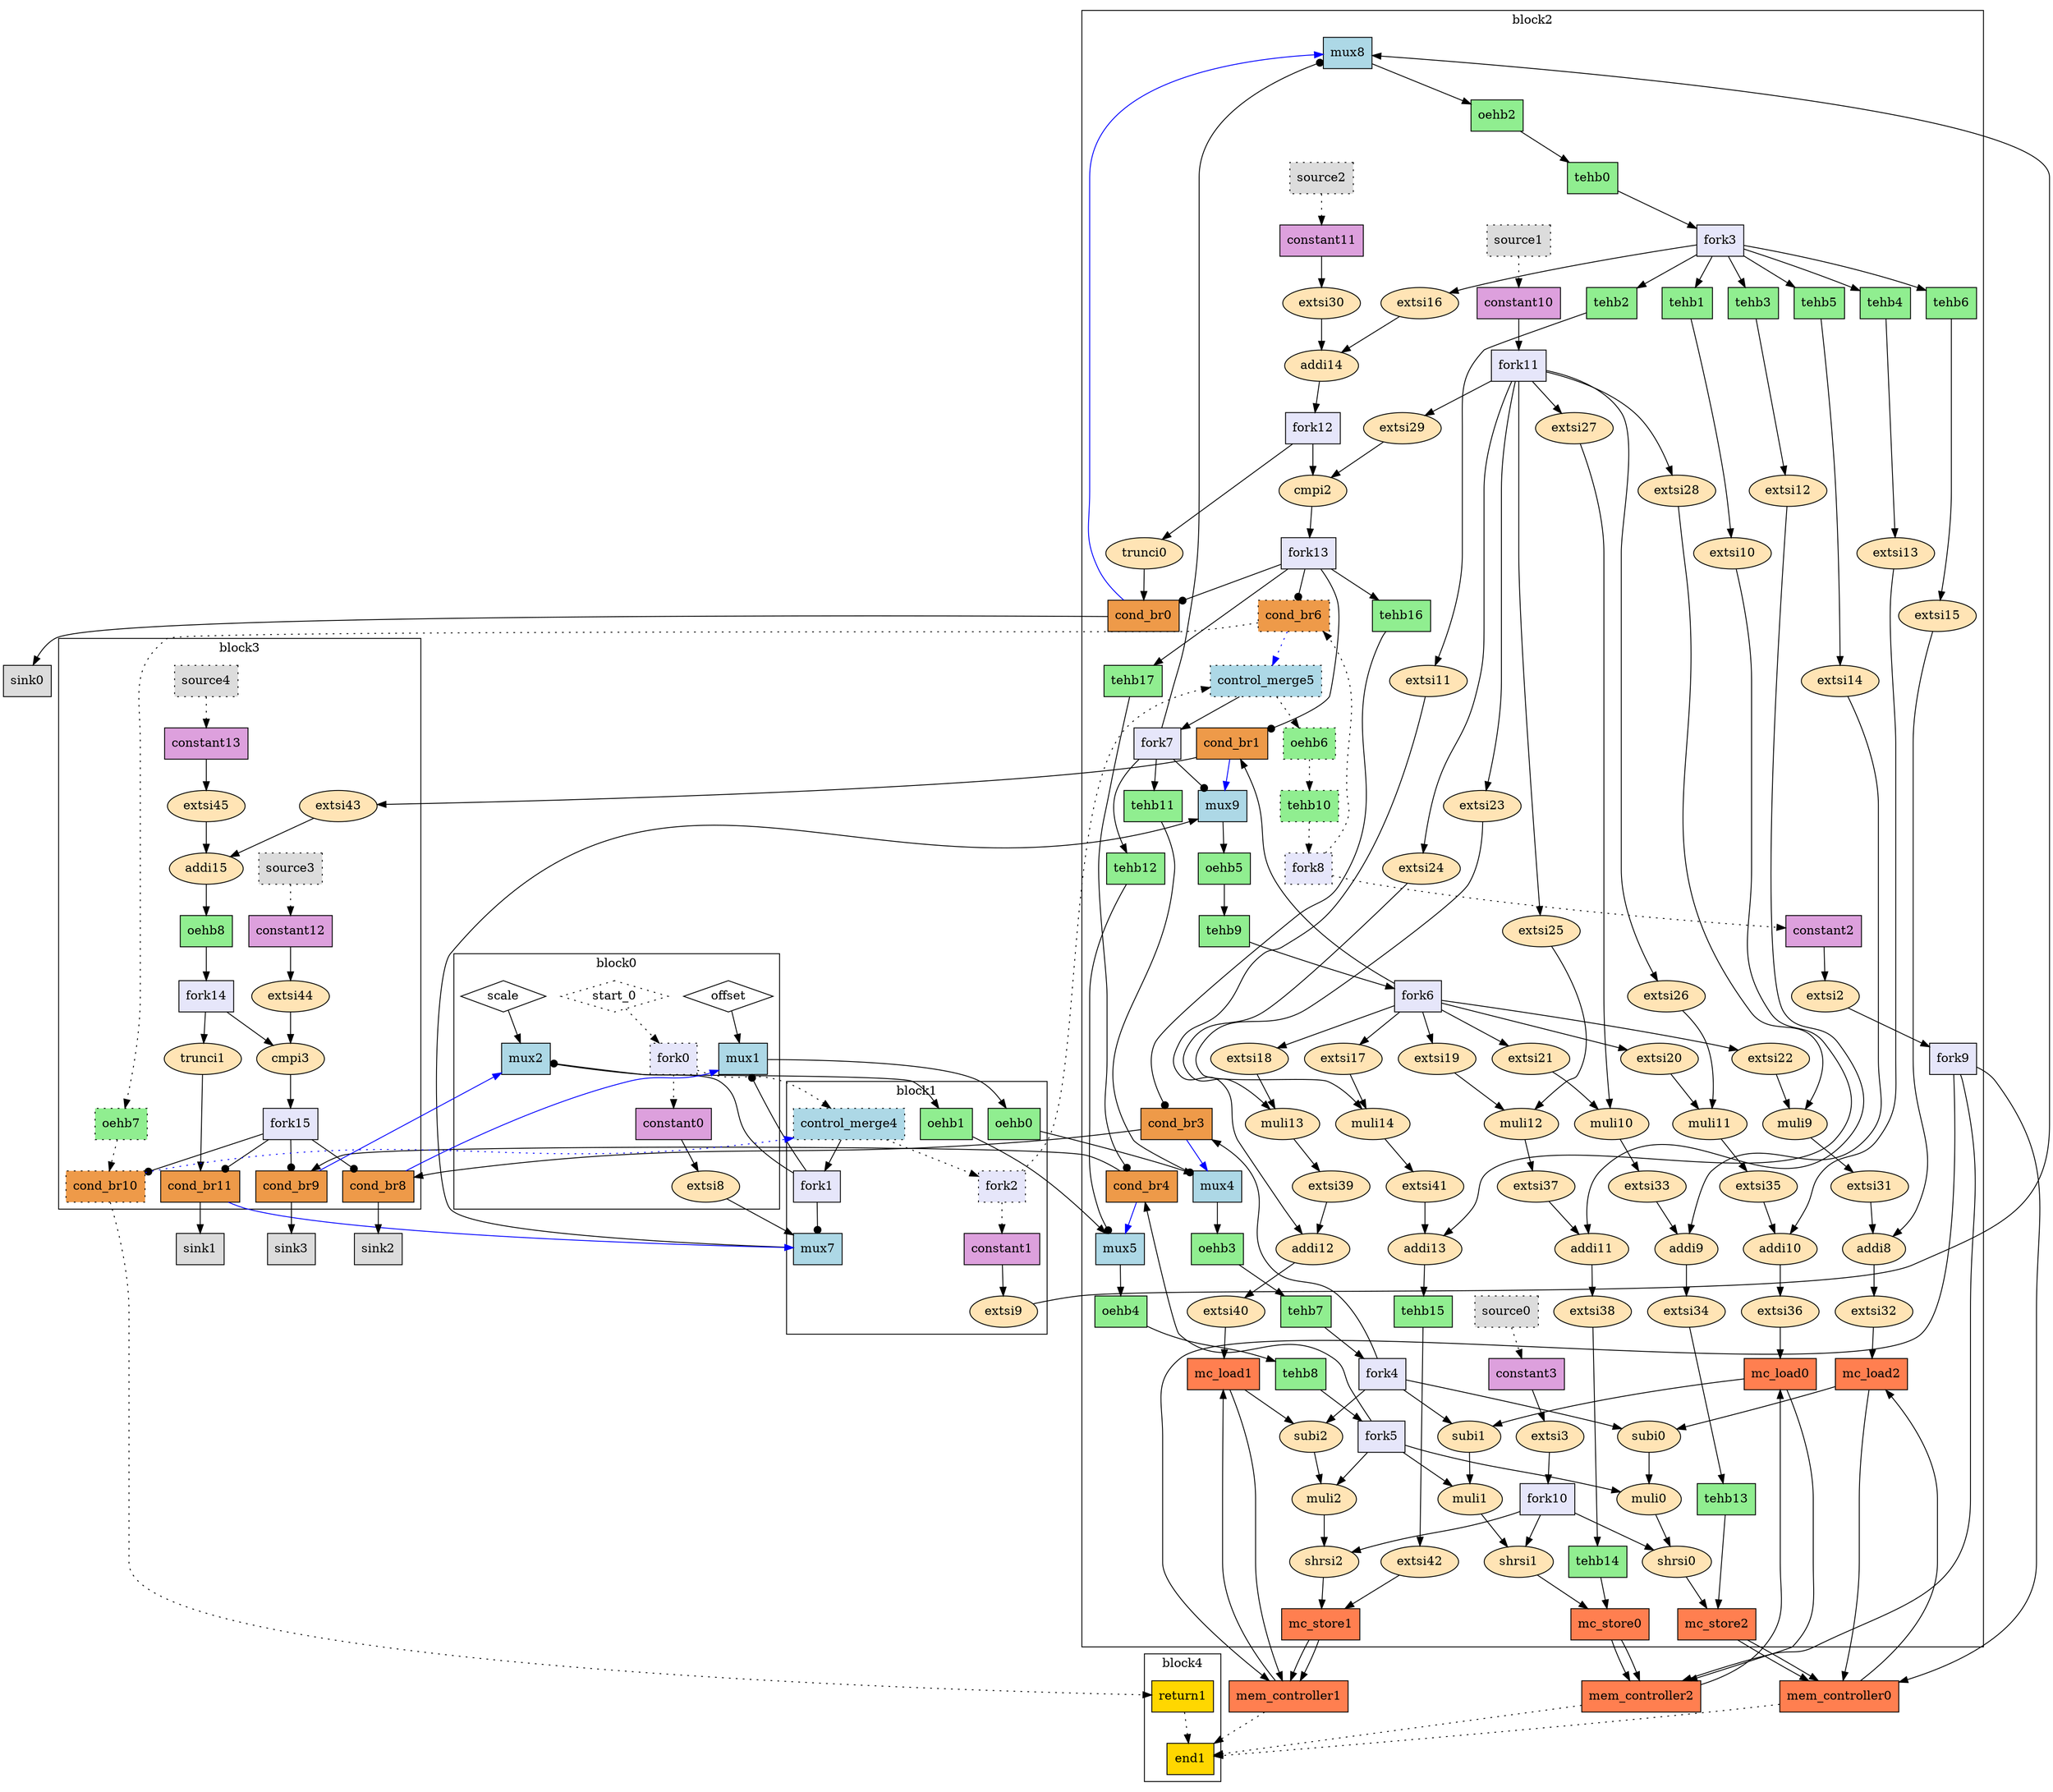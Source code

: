 Digraph G {
  splines=spline;
  compound=true; // Allow edges between clusters
  // Units/Channels in BB 0
  subgraph "cluster0" {
    label="block0"
    // Units from function arguments
    "offset" [mlir_op="handshake.func", shape=diamond, label="offset", style="solid", type="Entry", in="in1:32", out="out1:32", bbID=1]
    "scale" [mlir_op="handshake.func", shape=diamond, label="scale", style="solid", type="Entry", in="in1:32", out="out1:32", bbID=1]
    "start_0" [mlir_op="handshake.func", shape=diamond, label="start_0", style="dotted", type="Entry", control="true", in="in1:0", out="out1:0", bbID=1]
    // Units in BB 0
    "fork0" [mlir_op="handshake.fork", label="fork0", fillcolor=lavender, shape="box", style="filled, dotted", type="Fork", delay="0.000 0.100 0.100 0.000 0.000 0.000 0.000 0.000", in="in1:0", out="out1:0 out2:0", bbID=1]
    "constant0" [mlir_op="handshake.constant", label="constant0", fillcolor=plum, shape="box", style="filled", type="Constant", delay="0.000 0.000 0.000 0.000 0.000 0.000 0.000 0.000", in="in1:1", out="out1:1", value="0x0", bbID=1]
    "extsi8" [mlir_op="arith.extsi", label="extsi8", fillcolor=moccasin, shape="oval", style="filled", type="Operator", delay="0.000 0.000 0.000 0.000 0.000 0.000 0.000 0.000", in="in1:1", latency="0", op="sext_op", out="out1:6", II=1, bbID=1]
    // Channels from function arguments
    "offset" -> "mux1" [style="solid", dir="both", arrowtail="none", arrowhead="normal", from="out1", to="in3"]
    "scale" -> "mux2" [style="solid", dir="both", arrowtail="none", arrowhead="normal", from="out1", to="in3"]
    "start_0" -> "fork0" [style="dotted", dir="both", arrowtail="none", arrowhead="normal", from="out1", to="in1"]
    // Channels in BB 0
    "fork0" -> "constant0" [style="dotted", dir="both", arrowtail="none", arrowhead="normal", from="out2", to="in1"]
    "constant0" -> "extsi8" [style="solid", dir="both", arrowtail="none", arrowhead="normal", from="out1", to="in1"]
  }
  // Units/Channels in BB 1
  subgraph "cluster1" {
    label="block1"
    // Units in BB 1
    "mux7" [mlir_op="handshake.mux", label="mux7", fillcolor=lightblue, shape="box", style="filled", type="Mux", delay="1.412 1.397 0.000 1.412 1.397 1.412 0.000 0.000", in="in1?:1 in2:6 in3:6", out="out1:6", bbID=2]
    "mux1" [mlir_op="handshake.mux", label="mux1", fillcolor=lightblue, shape="box", style="filled", type="Mux", delay="1.412 1.397 0.000 1.412 1.397 1.412 0.000 0.000", in="in1?:1 in2:32 in3:32", out="out1:32", bbID=2]
    "mux2" [mlir_op="handshake.mux", label="mux2", fillcolor=lightblue, shape="box", style="filled", type="Mux", delay="1.412 1.397 0.000 1.412 1.397 1.412 0.000 0.000", in="in1?:1 in2:32 in3:32", out="out1:32", bbID=2]
    "control_merge4" [mlir_op="handshake.control_merge", label="control_merge4", fillcolor=lightblue, shape="box", style="filled, dotted", type="CntrlMerge", delay="0.000 1.397 0.000 0.000 0.000 0.000 0.000 0.000", in="in1:0 in2:0", out="out1:0 out2?:1", bbID=2]
    "fork1" [mlir_op="handshake.fork", label="fork1", fillcolor=lavender, shape="box", style="filled", type="Fork", delay="0.000 0.100 0.100 0.000 0.000 0.000 0.000 0.000", in="in1:1", out="out1:1 out2:1 out3:1", bbID=2]
    "fork2" [mlir_op="handshake.fork", label="fork2", fillcolor=lavender, shape="box", style="filled, dotted", type="Fork", delay="0.000 0.100 0.100 0.000 0.000 0.000 0.000 0.000", in="in1:0", out="out1:0 out2:0", bbID=2]
    "constant1" [mlir_op="handshake.constant", label="constant1", fillcolor=plum, shape="box", style="filled", type="Constant", delay="0.000 0.000 0.000 0.000 0.000 0.000 0.000 0.000", in="in1:1", out="out1:1", value="0x0", bbID=2]
    "extsi9" [mlir_op="arith.extsi", label="extsi9", fillcolor=moccasin, shape="oval", style="filled", type="Operator", delay="0.000 0.000 0.000 0.000 0.000 0.000 0.000 0.000", in="in1:1", latency="0", op="sext_op", out="out1:6", II=1, bbID=2]
    "oehb0" [mlir_op="handshake.oehb", label="oehb0", fillcolor=lightgreen, shape="box", style="filled", type="OEHB", delay="0.000 0.000 0.000 0.000 0.000 0.000 0.000 0.000", in="in1:32", out="out1:32", bbID=2, slots=1]
    "oehb1" [mlir_op="handshake.oehb", label="oehb1", fillcolor=lightgreen, shape="box", style="filled", type="OEHB", delay="0.000 0.000 0.000 0.000 0.000 0.000 0.000 0.000", in="in1:32", out="out1:32", bbID=2, slots=1]
    // Channels in BB 1
    "mux1" -> "oehb0" [style="solid", dir="both", arrowtail="none", arrowhead="normal", from="out1", to="in1"]
    "mux2" -> "oehb1" [style="solid", dir="both", arrowtail="none", arrowhead="normal", from="out1", to="in1"]
    "control_merge4" -> "fork2" [style="dotted", dir="both", arrowtail="none", arrowhead="normal", from="out1", to="in1"]
    "control_merge4" -> "fork1" [style="solid", dir="both", arrowtail="none", arrowhead="normal", from="out2", to="in1"]
    "fork1" -> "mux7" [style="solid", dir="both", arrowtail="none", arrowhead="dot", from="out1", to="in1"]
    "fork1" -> "mux2" [style="solid", dir="both", arrowtail="none", arrowhead="dot", from="out2", to="in1"]
    "fork1" -> "mux1" [style="solid", dir="both", arrowtail="none", arrowhead="dot", from="out3", to="in1"]
    "fork2" -> "constant1" [style="dotted", dir="both", arrowtail="none", arrowhead="normal", from="out1", to="in1"]
    "constant1" -> "extsi9" [style="solid", dir="both", arrowtail="none", arrowhead="normal", from="out1", to="in1"]
  }
  // Units/Channels in BB 2
  subgraph "cluster2" {
    label="block2"
    // Units in BB 2
    "mux8" [mlir_op="handshake.mux", label="mux8", fillcolor=lightblue, shape="box", style="filled", type="Mux", delay="1.412 1.397 0.000 1.412 1.397 1.412 0.000 0.000", in="in1?:1 in2:6 in3:6", out="out1:6", bbID=3]
    "oehb2" [mlir_op="handshake.oehb", label="oehb2", fillcolor=lightgreen, shape="box", style="filled", type="OEHB", delay="0.000 0.000 0.000 0.000 0.000 0.000 0.000 0.000", in="in1:6", out="out1:6", bbID=3, slots=1]
    "tehb0" [mlir_op="handshake.tehb", label="tehb0", fillcolor=lightgreen, shape="box", style="filled", type="TEHB", delay="0.000 0.000 0.000 0.000 0.000 0.000 0.000 0.000", in="in1:6", out="out1:6", bbID=3, slots=1]
    "fork3" [mlir_op="handshake.fork", label="fork3", fillcolor=lavender, shape="box", style="filled", type="Fork", delay="0.000 0.100 0.100 0.000 0.000 0.000 0.000 0.000", in="in1:6", out="out1:6 out2:6 out3:6 out4:6 out5:6 out6:6 out7:6", bbID=3]
    "tehb1" [mlir_op="handshake.tehb", label="tehb1", fillcolor=lightgreen, shape="box", style="filled", type="Buffer", delay="0.000 0.000 0.000 0.000 0.000 0.000 0.000 0.000", in="in1:6", out="out1:6", transparent="true", bbID=3, slots=2004]
    "extsi10" [mlir_op="arith.extsi", label="extsi10", fillcolor=moccasin, shape="oval", style="filled", type="Operator", delay="0.000 0.000 0.000 0.000 0.000 0.000 0.000 0.000", in="in1:6", latency="0", op="sext_op", out="out1:13", II=1, bbID=3]
    "tehb2" [mlir_op="handshake.tehb", label="tehb2", fillcolor=lightgreen, shape="box", style="filled", type="Buffer", delay="0.000 0.000 0.000 0.000 0.000 0.000 0.000 0.000", in="in1:6", out="out1:6", transparent="true", bbID=3, slots=2004]
    "extsi11" [mlir_op="arith.extsi", label="extsi11", fillcolor=moccasin, shape="oval", style="filled", type="Operator", delay="0.000 0.000 0.000 0.000 0.000 0.000 0.000 0.000", in="in1:6", latency="0", op="sext_op", out="out1:13", II=1, bbID=3]
    "tehb3" [mlir_op="handshake.tehb", label="tehb3", fillcolor=lightgreen, shape="box", style="filled", type="Buffer", delay="0.000 0.000 0.000 0.000 0.000 0.000 0.000 0.000", in="in1:6", out="out1:6", transparent="true", bbID=3, slots=2004]
    "extsi12" [mlir_op="arith.extsi", label="extsi12", fillcolor=moccasin, shape="oval", style="filled", type="Operator", delay="0.000 0.000 0.000 0.000 0.000 0.000 0.000 0.000", in="in1:6", latency="0", op="sext_op", out="out1:13", II=1, bbID=3]
    "tehb4" [mlir_op="handshake.tehb", label="tehb4", fillcolor=lightgreen, shape="box", style="filled", type="Buffer", delay="0.000 0.000 0.000 0.000 0.000 0.000 0.000 0.000", in="in1:6", out="out1:6", transparent="true", bbID=3, slots=2004]
    "extsi13" [mlir_op="arith.extsi", label="extsi13", fillcolor=moccasin, shape="oval", style="filled", type="Operator", delay="0.000 0.000 0.000 0.000 0.000 0.000 0.000 0.000", in="in1:6", latency="0", op="sext_op", out="out1:13", II=1, bbID=3]
    "tehb5" [mlir_op="handshake.tehb", label="tehb5", fillcolor=lightgreen, shape="box", style="filled", type="Buffer", delay="0.000 0.000 0.000 0.000 0.000 0.000 0.000 0.000", in="in1:6", out="out1:6", transparent="true", bbID=3, slots=2004]
    "extsi14" [mlir_op="arith.extsi", label="extsi14", fillcolor=moccasin, shape="oval", style="filled", type="Operator", delay="0.000 0.000 0.000 0.000 0.000 0.000 0.000 0.000", in="in1:6", latency="0", op="sext_op", out="out1:13", II=1, bbID=3]
    "tehb6" [mlir_op="handshake.tehb", label="tehb6", fillcolor=lightgreen, shape="box", style="filled", type="Buffer", delay="0.000 0.000 0.000 0.000 0.000 0.000 0.000 0.000", in="in1:6", out="out1:6", transparent="true", bbID=3, slots=2004]
    "extsi15" [mlir_op="arith.extsi", label="extsi15", fillcolor=moccasin, shape="oval", style="filled", type="Operator", delay="0.000 0.000 0.000 0.000 0.000 0.000 0.000 0.000", in="in1:6", latency="0", op="sext_op", out="out1:13", II=1, bbID=3]
    "extsi16" [mlir_op="arith.extsi", label="extsi16", fillcolor=moccasin, shape="oval", style="filled", type="Operator", delay="0.000 0.000 0.000 0.000 0.000 0.000 0.000 0.000", in="in1:6", latency="0", op="sext_op", out="out1:7", II=1, bbID=3]
    "tehb11" [mlir_op="handshake.tehb", label="tehb11", fillcolor=lightgreen, shape="box", style="filled", type="Buffer", delay="0.000 0.000 0.000 0.000 0.000 0.000 0.000 0.000", in="in1:1", out="out1:1", transparent="true", bbID=3, slots=2005]
    "mux4" [mlir_op="handshake.mux", label="mux4", fillcolor=lightblue, shape="box", style="filled", type="Mux", delay="1.412 1.397 0.000 1.412 1.397 1.412 0.000 0.000", in="in1?:1 in2:32 in3:32", out="out1:32", bbID=3]
    "oehb3" [mlir_op="handshake.oehb", label="oehb3", fillcolor=lightgreen, shape="box", style="filled", type="OEHB", delay="0.000 0.000 0.000 0.000 0.000 0.000 0.000 0.000", in="in1:32", out="out1:32", bbID=3, slots=1]
    "tehb7" [mlir_op="handshake.tehb", label="tehb7", fillcolor=lightgreen, shape="box", style="filled", type="TEHB", delay="0.000 0.000 0.000 0.000 0.000 0.000 0.000 0.000", in="in1:32", out="out1:32", bbID=3, slots=1]
    "fork4" [mlir_op="handshake.fork", label="fork4", fillcolor=lavender, shape="box", style="filled", type="Fork", delay="0.000 0.100 0.100 0.000 0.000 0.000 0.000 0.000", in="in1:32", out="out1:32 out2:32 out3:32 out4:32", bbID=3]
    "tehb12" [mlir_op="handshake.tehb", label="tehb12", fillcolor=lightgreen, shape="box", style="filled", type="Buffer", delay="0.000 0.000 0.000 0.000 0.000 0.000 0.000 0.000", in="in1:1", out="out1:1", transparent="true", bbID=3, slots=2005]
    "mux5" [mlir_op="handshake.mux", label="mux5", fillcolor=lightblue, shape="box", style="filled", type="Mux", delay="1.412 1.397 0.000 1.412 1.397 1.412 0.000 0.000", in="in1?:1 in2:32 in3:32", out="out1:32", bbID=3]
    "oehb4" [mlir_op="handshake.oehb", label="oehb4", fillcolor=lightgreen, shape="box", style="filled", type="OEHB", delay="0.000 0.000 0.000 0.000 0.000 0.000 0.000 0.000", in="in1:32", out="out1:32", bbID=3, slots=1]
    "tehb8" [mlir_op="handshake.tehb", label="tehb8", fillcolor=lightgreen, shape="box", style="filled", type="TEHB", delay="0.000 0.000 0.000 0.000 0.000 0.000 0.000 0.000", in="in1:32", out="out1:32", bbID=3, slots=1]
    "fork5" [mlir_op="handshake.fork", label="fork5", fillcolor=lavender, shape="box", style="filled", type="Fork", delay="0.000 0.100 0.100 0.000 0.000 0.000 0.000 0.000", in="in1:32", out="out1:32 out2:32 out3:32 out4:32", bbID=3]
    "mux9" [mlir_op="handshake.mux", label="mux9", fillcolor=lightblue, shape="box", style="filled", type="Mux", delay="1.412 1.397 0.000 1.412 1.397 1.412 0.000 0.000", in="in1?:1 in2:6 in3:6", out="out1:6", bbID=3]
    "oehb5" [mlir_op="handshake.oehb", label="oehb5", fillcolor=lightgreen, shape="box", style="filled", type="OEHB", delay="0.000 0.000 0.000 0.000 0.000 0.000 0.000 0.000", in="in1:6", out="out1:6", bbID=3, slots=1]
    "tehb9" [mlir_op="handshake.tehb", label="tehb9", fillcolor=lightgreen, shape="box", style="filled", type="TEHB", delay="0.000 0.000 0.000 0.000 0.000 0.000 0.000 0.000", in="in1:6", out="out1:6", bbID=3, slots=1]
    "fork6" [mlir_op="handshake.fork", label="fork6", fillcolor=lavender, shape="box", style="filled", type="Fork", delay="0.000 0.100 0.100 0.000 0.000 0.000 0.000 0.000", in="in1:6", out="out1:6 out2:6 out3:6 out4:6 out5:6 out6:6 out7:6", bbID=3]
    "extsi17" [mlir_op="arith.extsi", label="extsi17", fillcolor=moccasin, shape="oval", style="filled", type="Operator", delay="0.000 0.000 0.000 0.000 0.000 0.000 0.000 0.000", in="in1:6", latency="0", op="sext_op", out="out1:12", II=1, bbID=3]
    "extsi18" [mlir_op="arith.extsi", label="extsi18", fillcolor=moccasin, shape="oval", style="filled", type="Operator", delay="0.000 0.000 0.000 0.000 0.000 0.000 0.000 0.000", in="in1:6", latency="0", op="sext_op", out="out1:12", II=1, bbID=3]
    "extsi19" [mlir_op="arith.extsi", label="extsi19", fillcolor=moccasin, shape="oval", style="filled", type="Operator", delay="0.000 0.000 0.000 0.000 0.000 0.000 0.000 0.000", in="in1:6", latency="0", op="sext_op", out="out1:12", II=1, bbID=3]
    "extsi20" [mlir_op="arith.extsi", label="extsi20", fillcolor=moccasin, shape="oval", style="filled", type="Operator", delay="0.000 0.000 0.000 0.000 0.000 0.000 0.000 0.000", in="in1:6", latency="0", op="sext_op", out="out1:12", II=1, bbID=3]
    "extsi21" [mlir_op="arith.extsi", label="extsi21", fillcolor=moccasin, shape="oval", style="filled", type="Operator", delay="0.000 0.000 0.000 0.000 0.000 0.000 0.000 0.000", in="in1:6", latency="0", op="sext_op", out="out1:12", II=1, bbID=3]
    "extsi22" [mlir_op="arith.extsi", label="extsi22", fillcolor=moccasin, shape="oval", style="filled", type="Operator", delay="0.000 0.000 0.000 0.000 0.000 0.000 0.000 0.000", in="in1:6", latency="0", op="sext_op", out="out1:12", II=1, bbID=3]
    "control_merge5" [mlir_op="handshake.control_merge", label="control_merge5", fillcolor=lightblue, shape="box", style="filled, dotted", type="CntrlMerge", delay="0.000 1.397 0.000 0.000 0.000 0.000 0.000 0.000", in="in1:0 in2:0", out="out1:0 out2?:1", bbID=3]
    "fork7" [mlir_op="handshake.fork", label="fork7", fillcolor=lavender, shape="box", style="filled", type="Fork", delay="0.000 0.100 0.100 0.000 0.000 0.000 0.000 0.000", in="in1:1", out="out1:1 out2:1 out3:1 out4:1", bbID=3]
    "oehb6" [mlir_op="handshake.oehb", label="oehb6", fillcolor=lightgreen, shape="box", style="filled, dotted", type="OEHB", delay="0.000 0.000 0.000 0.000 0.000 0.000 0.000 0.000", in="in1:0", out="out1:0", bbID=3, slots=1]
    "tehb10" [mlir_op="handshake.tehb", label="tehb10", fillcolor=lightgreen, shape="box", style="filled, dotted", type="TEHB", delay="0.000 0.000 0.000 0.000 0.000 0.000 0.000 0.000", in="in1:0", out="out1:0", bbID=3, slots=1]
    "fork8" [mlir_op="handshake.fork", label="fork8", fillcolor=lavender, shape="box", style="filled, dotted", type="Fork", delay="0.000 0.100 0.100 0.000 0.000 0.000 0.000 0.000", in="in1:0", out="out1:0 out2:0", bbID=3]
    "constant2" [mlir_op="handshake.constant", label="constant2", fillcolor=plum, shape="box", style="filled", type="Constant", delay="0.000 0.000 0.000 0.000 0.000 0.000 0.000 0.000", in="in1:2", out="out1:2", value="0x1", bbID=3]
    "extsi2" [mlir_op="arith.extsi", label="extsi2", fillcolor=moccasin, shape="oval", style="filled", type="Operator", delay="0.000 0.000 0.000 0.000 0.000 0.000 0.000 0.000", in="in1:2", latency="0", op="sext_op", out="out1:32", II=1, bbID=3]
    "fork9" [mlir_op="handshake.fork", label="fork9", fillcolor=lavender, shape="box", style="filled", type="Fork", delay="0.000 0.100 0.100 0.000 0.000 0.000 0.000 0.000", in="in1:32", out="out1:32 out2:32 out3:32", bbID=3]
    "source0" [mlir_op="handshake.source", label="source0", fillcolor=gainsboro, shape="box", style="filled, dotted", type="Source", delay="0.000 0.000 0.000 0.000 0.000 0.000 0.000 0.000", out="out1:0", bbID=3]
    "constant3" [mlir_op="handshake.constant", label="constant3", fillcolor=plum, shape="box", style="filled", type="Constant", delay="0.000 0.000 0.000 0.000 0.000 0.000 0.000 0.000", in="in1:4", out="out1:4", value="0x4", bbID=3]
    "extsi3" [mlir_op="arith.extsi", label="extsi3", fillcolor=moccasin, shape="oval", style="filled", type="Operator", delay="0.000 0.000 0.000 0.000 0.000 0.000 0.000 0.000", in="in1:4", latency="0", op="sext_op", out="out1:32", II=1, bbID=3]
    "fork10" [mlir_op="handshake.fork", label="fork10", fillcolor=lavender, shape="box", style="filled", type="Fork", delay="0.000 0.100 0.100 0.000 0.000 0.000 0.000 0.000", in="in1:32", out="out1:32 out2:32 out3:32", bbID=3]
    "source1" [mlir_op="handshake.source", label="source1", fillcolor=gainsboro, shape="box", style="filled, dotted", type="Source", delay="0.000 0.000 0.000 0.000 0.000 0.000 0.000 0.000", out="out1:0", bbID=3]
    "constant10" [mlir_op="handshake.constant", label="constant10", fillcolor=plum, shape="box", style="filled", type="Constant", delay="0.000 0.000 0.000 0.000 0.000 0.000 0.000 0.000", in="in1:6", out="out1:6", value="0x1e", bbID=3]
    "fork11" [mlir_op="handshake.fork", label="fork11", fillcolor=lavender, shape="box", style="filled", type="Fork", delay="0.000 0.100 0.100 0.000 0.000 0.000 0.000 0.000", in="in1:6", out="out1:6 out2:6 out3:6 out4:6 out5:6 out6:6 out7:6", bbID=3]
    "extsi23" [mlir_op="arith.extsi", label="extsi23", fillcolor=moccasin, shape="oval", style="filled", type="Operator", delay="0.000 0.000 0.000 0.000 0.000 0.000 0.000 0.000", in="in1:6", latency="0", op="sext_op", out="out1:12", II=1, bbID=3]
    "extsi24" [mlir_op="arith.extsi", label="extsi24", fillcolor=moccasin, shape="oval", style="filled", type="Operator", delay="0.000 0.000 0.000 0.000 0.000 0.000 0.000 0.000", in="in1:6", latency="0", op="sext_op", out="out1:12", II=1, bbID=3]
    "extsi25" [mlir_op="arith.extsi", label="extsi25", fillcolor=moccasin, shape="oval", style="filled", type="Operator", delay="0.000 0.000 0.000 0.000 0.000 0.000 0.000 0.000", in="in1:6", latency="0", op="sext_op", out="out1:12", II=1, bbID=3]
    "extsi26" [mlir_op="arith.extsi", label="extsi26", fillcolor=moccasin, shape="oval", style="filled", type="Operator", delay="0.000 0.000 0.000 0.000 0.000 0.000 0.000 0.000", in="in1:6", latency="0", op="sext_op", out="out1:12", II=1, bbID=3]
    "extsi27" [mlir_op="arith.extsi", label="extsi27", fillcolor=moccasin, shape="oval", style="filled", type="Operator", delay="0.000 0.000 0.000 0.000 0.000 0.000 0.000 0.000", in="in1:6", latency="0", op="sext_op", out="out1:12", II=1, bbID=3]
    "extsi28" [mlir_op="arith.extsi", label="extsi28", fillcolor=moccasin, shape="oval", style="filled", type="Operator", delay="0.000 0.000 0.000 0.000 0.000 0.000 0.000 0.000", in="in1:6", latency="0", op="sext_op", out="out1:12", II=1, bbID=3]
    "extsi29" [mlir_op="arith.extsi", label="extsi29", fillcolor=moccasin, shape="oval", style="filled", type="Operator", delay="0.000 0.000 0.000 0.000 0.000 0.000 0.000 0.000", in="in1:6", latency="0", op="sext_op", out="out1:7", II=1, bbID=3]
    "source2" [mlir_op="handshake.source", label="source2", fillcolor=gainsboro, shape="box", style="filled, dotted", type="Source", delay="0.000 0.000 0.000 0.000 0.000 0.000 0.000 0.000", out="out1:0", bbID=3]
    "constant11" [mlir_op="handshake.constant", label="constant11", fillcolor=plum, shape="box", style="filled", type="Constant", delay="0.000 0.000 0.000 0.000 0.000 0.000 0.000 0.000", in="in1:2", out="out1:2", value="0x1", bbID=3]
    "extsi30" [mlir_op="arith.extsi", label="extsi30", fillcolor=moccasin, shape="oval", style="filled", type="Operator", delay="0.000 0.000 0.000 0.000 0.000 0.000 0.000 0.000", in="in1:2", latency="0", op="sext_op", out="out1:7", II=1, bbID=3]
    "muli9" [mlir_op="arith.muli", label="muli9", fillcolor=moccasin, shape="oval", style="filled", type="Operator", delay="0.000 0.000 0.000 1.409 0.000 0.000 0.000 0.000", in="in1:12 in2:12", latency="4", op="mul_op", out="out1:12", II=1, bbID=3]
    "extsi31" [mlir_op="arith.extsi", label="extsi31", fillcolor=moccasin, shape="oval", style="filled", type="Operator", delay="0.000 0.000 0.000 0.000 0.000 0.000 0.000 0.000", in="in1:12", latency="0", op="sext_op", out="out1:13", II=1, bbID=3]
    "addi8" [mlir_op="arith.addi", label="addi8", fillcolor=moccasin, shape="oval", style="filled", type="Operator", delay="2.047 1.397 1.400 1.409 0.000 0.000 0.000 0.000", in="in1:13 in2:13", latency="0", op="add_op", out="out1:13", II=1, bbID=3]
    "extsi32" [mlir_op="arith.extsi", label="extsi32", fillcolor=moccasin, shape="oval", style="filled", type="Operator", delay="0.000 0.000 0.000 0.000 0.000 0.000 0.000 0.000", in="in1:13", latency="0", op="sext_op", out="out1:32", II=1, bbID=3]
    "mc_load2" [mlir_op="handshake.mc_load", label="mc_load2", fillcolor=coral, shape="box", style="filled", type="Operator", delay="1.412 1.409 0.000 0.000 0.000 0.000 0.000 0.000", in="in1:32 in2:32", latency="1", op="mc_load_op", out="out1:32 out2:32", II=1, bbID=3, portId=0]
    "subi0" [mlir_op="arith.subi", label="subi0", fillcolor=moccasin, shape="oval", style="filled", type="Operator", delay="2.287 1.397 1.400 1.409 0.000 0.000 0.000 0.000", in="in1:32 in2:32", latency="0", op="sub_op", out="out1:32", II=1, bbID=3]
    "muli0" [mlir_op="arith.muli", label="muli0", fillcolor=moccasin, shape="oval", style="filled", type="Operator", delay="0.000 0.000 0.000 1.409 0.000 0.000 0.000 0.000", in="in1:32 in2:32", latency="4", op="mul_op", out="out1:32", II=1, bbID=3]
    "shrsi0" [mlir_op="arith.shrsi", label="shrsi0", fillcolor=moccasin, shape="oval", style="filled", type="Operator", delay="3.312 1.397 1.400 1.409 0.000 0.000 0.000 0.000", in="in1:32 in2:32", latency="0", op="ashr_op", out="out1:32", II=1, bbID=3]
    "muli10" [mlir_op="arith.muli", label="muli10", fillcolor=moccasin, shape="oval", style="filled", type="Operator", delay="0.000 0.000 0.000 1.409 0.000 0.000 0.000 0.000", in="in1:12 in2:12", latency="4", op="mul_op", out="out1:12", II=1, bbID=3]
    "extsi33" [mlir_op="arith.extsi", label="extsi33", fillcolor=moccasin, shape="oval", style="filled", type="Operator", delay="0.000 0.000 0.000 0.000 0.000 0.000 0.000 0.000", in="in1:12", latency="0", op="sext_op", out="out1:13", II=1, bbID=3]
    "addi9" [mlir_op="arith.addi", label="addi9", fillcolor=moccasin, shape="oval", style="filled", type="Operator", delay="2.047 1.397 1.400 1.409 0.000 0.000 0.000 0.000", in="in1:13 in2:13", latency="0", op="add_op", out="out1:13", II=1, bbID=3]
    "extsi34" [mlir_op="arith.extsi", label="extsi34", fillcolor=moccasin, shape="oval", style="filled", type="Operator", delay="0.000 0.000 0.000 0.000 0.000 0.000 0.000 0.000", in="in1:13", latency="0", op="sext_op", out="out1:32", II=1, bbID=3]
    "tehb13" [mlir_op="handshake.tehb", label="tehb13", fillcolor=lightgreen, shape="box", style="filled", type="Buffer", delay="0.000 0.000 0.000 0.000 0.000 0.000 0.000 0.000", in="in1:32", out="out1:32", transparent="true", bbID=3, slots=2005]
    "mc_store2" [mlir_op="handshake.mc_store", label="mc_store2", fillcolor=coral, shape="box", style="filled", type="Operator", delay="0.672 1.397 1.400 1.409 0.000 0.000 0.000 0.000", in="in1:32 in2:32", latency="0", op="mc_store_op", out="out1:32 out2:32", II=1, bbID=3, portId=1]
    "muli11" [mlir_op="arith.muli", label="muli11", fillcolor=moccasin, shape="oval", style="filled", type="Operator", delay="0.000 0.000 0.000 1.409 0.000 0.000 0.000 0.000", in="in1:12 in2:12", latency="4", op="mul_op", out="out1:12", II=1, bbID=3]
    "extsi35" [mlir_op="arith.extsi", label="extsi35", fillcolor=moccasin, shape="oval", style="filled", type="Operator", delay="0.000 0.000 0.000 0.000 0.000 0.000 0.000 0.000", in="in1:12", latency="0", op="sext_op", out="out1:13", II=1, bbID=3]
    "addi10" [mlir_op="arith.addi", label="addi10", fillcolor=moccasin, shape="oval", style="filled", type="Operator", delay="2.047 1.397 1.400 1.409 0.000 0.000 0.000 0.000", in="in1:13 in2:13", latency="0", op="add_op", out="out1:13", II=1, bbID=3]
    "extsi36" [mlir_op="arith.extsi", label="extsi36", fillcolor=moccasin, shape="oval", style="filled", type="Operator", delay="0.000 0.000 0.000 0.000 0.000 0.000 0.000 0.000", in="in1:13", latency="0", op="sext_op", out="out1:32", II=1, bbID=3]
    "mc_load0" [mlir_op="handshake.mc_load", label="mc_load0", fillcolor=coral, shape="box", style="filled", type="Operator", delay="1.412 1.409 0.000 0.000 0.000 0.000 0.000 0.000", in="in1:32 in2:32", latency="1", op="mc_load_op", out="out1:32 out2:32", II=1, bbID=3, portId=0]
    "subi1" [mlir_op="arith.subi", label="subi1", fillcolor=moccasin, shape="oval", style="filled", type="Operator", delay="2.287 1.397 1.400 1.409 0.000 0.000 0.000 0.000", in="in1:32 in2:32", latency="0", op="sub_op", out="out1:32", II=1, bbID=3]
    "muli1" [mlir_op="arith.muli", label="muli1", fillcolor=moccasin, shape="oval", style="filled", type="Operator", delay="0.000 0.000 0.000 1.409 0.000 0.000 0.000 0.000", in="in1:32 in2:32", latency="4", op="mul_op", out="out1:32", II=1, bbID=3]
    "shrsi1" [mlir_op="arith.shrsi", label="shrsi1", fillcolor=moccasin, shape="oval", style="filled", type="Operator", delay="3.312 1.397 1.400 1.409 0.000 0.000 0.000 0.000", in="in1:32 in2:32", latency="0", op="ashr_op", out="out1:32", II=1, bbID=3]
    "muli12" [mlir_op="arith.muli", label="muli12", fillcolor=moccasin, shape="oval", style="filled", type="Operator", delay="0.000 0.000 0.000 1.409 0.000 0.000 0.000 0.000", in="in1:12 in2:12", latency="4", op="mul_op", out="out1:12", II=1, bbID=3]
    "extsi37" [mlir_op="arith.extsi", label="extsi37", fillcolor=moccasin, shape="oval", style="filled", type="Operator", delay="0.000 0.000 0.000 0.000 0.000 0.000 0.000 0.000", in="in1:12", latency="0", op="sext_op", out="out1:13", II=1, bbID=3]
    "addi11" [mlir_op="arith.addi", label="addi11", fillcolor=moccasin, shape="oval", style="filled", type="Operator", delay="2.047 1.397 1.400 1.409 0.000 0.000 0.000 0.000", in="in1:13 in2:13", latency="0", op="add_op", out="out1:13", II=1, bbID=3]
    "extsi38" [mlir_op="arith.extsi", label="extsi38", fillcolor=moccasin, shape="oval", style="filled", type="Operator", delay="0.000 0.000 0.000 0.000 0.000 0.000 0.000 0.000", in="in1:13", latency="0", op="sext_op", out="out1:32", II=1, bbID=3]
    "tehb14" [mlir_op="handshake.tehb", label="tehb14", fillcolor=lightgreen, shape="box", style="filled", type="Buffer", delay="0.000 0.000 0.000 0.000 0.000 0.000 0.000 0.000", in="in1:32", out="out1:32", transparent="true", bbID=3, slots=2005]
    "mc_store0" [mlir_op="handshake.mc_store", label="mc_store0", fillcolor=coral, shape="box", style="filled", type="Operator", delay="0.672 1.397 1.400 1.409 0.000 0.000 0.000 0.000", in="in1:32 in2:32", latency="0", op="mc_store_op", out="out1:32 out2:32", II=1, bbID=3, portId=1]
    "muli13" [mlir_op="arith.muli", label="muli13", fillcolor=moccasin, shape="oval", style="filled", type="Operator", delay="0.000 0.000 0.000 1.409 0.000 0.000 0.000 0.000", in="in1:12 in2:12", latency="4", op="mul_op", out="out1:12", II=1, bbID=3]
    "extsi39" [mlir_op="arith.extsi", label="extsi39", fillcolor=moccasin, shape="oval", style="filled", type="Operator", delay="0.000 0.000 0.000 0.000 0.000 0.000 0.000 0.000", in="in1:12", latency="0", op="sext_op", out="out1:13", II=1, bbID=3]
    "addi12" [mlir_op="arith.addi", label="addi12", fillcolor=moccasin, shape="oval", style="filled", type="Operator", delay="2.047 1.397 1.400 1.409 0.000 0.000 0.000 0.000", in="in1:13 in2:13", latency="0", op="add_op", out="out1:13", II=1, bbID=3]
    "extsi40" [mlir_op="arith.extsi", label="extsi40", fillcolor=moccasin, shape="oval", style="filled", type="Operator", delay="0.000 0.000 0.000 0.000 0.000 0.000 0.000 0.000", in="in1:13", latency="0", op="sext_op", out="out1:32", II=1, bbID=3]
    "mc_load1" [mlir_op="handshake.mc_load", label="mc_load1", fillcolor=coral, shape="box", style="filled", type="Operator", delay="1.412 1.409 0.000 0.000 0.000 0.000 0.000 0.000", in="in1:32 in2:32", latency="1", op="mc_load_op", out="out1:32 out2:32", II=1, bbID=3, portId=0]
    "subi2" [mlir_op="arith.subi", label="subi2", fillcolor=moccasin, shape="oval", style="filled", type="Operator", delay="2.287 1.397 1.400 1.409 0.000 0.000 0.000 0.000", in="in1:32 in2:32", latency="0", op="sub_op", out="out1:32", II=1, bbID=3]
    "muli2" [mlir_op="arith.muli", label="muli2", fillcolor=moccasin, shape="oval", style="filled", type="Operator", delay="0.000 0.000 0.000 1.409 0.000 0.000 0.000 0.000", in="in1:32 in2:32", latency="4", op="mul_op", out="out1:32", II=1, bbID=3]
    "shrsi2" [mlir_op="arith.shrsi", label="shrsi2", fillcolor=moccasin, shape="oval", style="filled", type="Operator", delay="3.312 1.397 1.400 1.409 0.000 0.000 0.000 0.000", in="in1:32 in2:32", latency="0", op="ashr_op", out="out1:32", II=1, bbID=3]
    "muli14" [mlir_op="arith.muli", label="muli14", fillcolor=moccasin, shape="oval", style="filled", type="Operator", delay="0.000 0.000 0.000 1.409 0.000 0.000 0.000 0.000", in="in1:12 in2:12", latency="4", op="mul_op", out="out1:12", II=1, bbID=3]
    "extsi41" [mlir_op="arith.extsi", label="extsi41", fillcolor=moccasin, shape="oval", style="filled", type="Operator", delay="0.000 0.000 0.000 0.000 0.000 0.000 0.000 0.000", in="in1:12", latency="0", op="sext_op", out="out1:13", II=1, bbID=3]
    "addi13" [mlir_op="arith.addi", label="addi13", fillcolor=moccasin, shape="oval", style="filled", type="Operator", delay="2.047 1.397 1.400 1.409 0.000 0.000 0.000 0.000", in="in1:13 in2:13", latency="0", op="add_op", out="out1:13", II=1, bbID=3]
    "tehb15" [mlir_op="handshake.tehb", label="tehb15", fillcolor=lightgreen, shape="box", style="filled", type="Buffer", delay="0.000 0.000 0.000 0.000 0.000 0.000 0.000 0.000", in="in1:13", out="out1:13", transparent="true", bbID=3, slots=2005]
    "extsi42" [mlir_op="arith.extsi", label="extsi42", fillcolor=moccasin, shape="oval", style="filled", type="Operator", delay="0.000 0.000 0.000 0.000 0.000 0.000 0.000 0.000", in="in1:13", latency="0", op="sext_op", out="out1:32", II=1, bbID=3]
    "mc_store1" [mlir_op="handshake.mc_store", label="mc_store1", fillcolor=coral, shape="box", style="filled", type="Operator", delay="0.672 1.397 1.400 1.409 0.000 0.000 0.000 0.000", in="in1:32 in2:32", latency="0", op="mc_store_op", out="out1:32 out2:32", II=1, bbID=3, portId=1]
    "addi14" [mlir_op="arith.addi", label="addi14", fillcolor=moccasin, shape="oval", style="filled", type="Operator", delay="1.927 1.397 1.400 1.409 0.000 0.000 0.000 0.000", in="in1:7 in2:7", latency="0", op="add_op", out="out1:7", II=1, bbID=3]
    "fork12" [mlir_op="handshake.fork", label="fork12", fillcolor=lavender, shape="box", style="filled", type="Fork", delay="0.000 0.100 0.100 0.000 0.000 0.000 0.000 0.000", in="in1:7", out="out1:7 out2:7", bbID=3]
    "trunci0" [mlir_op="arith.trunci", label="trunci0", fillcolor=moccasin, shape="oval", style="filled", type="Operator", delay="0.000 0.000 0.000 0.000 0.000 0.000 0.000 0.000", in="in1:7", latency="0", op="trunc_op", out="out1:6", II=1, bbID=3]
    "cmpi2" [mlir_op="arith.cmpi<", label="cmpi2", fillcolor=moccasin, shape="oval", style="filled", type="Operator", delay="1.998 1.397 1.400 1.409 0.000 0.000 0.000 0.000", in="in1:7 in2:7", latency="0", op="icmp_ult_op", out="out1:1", II=1, bbID=3]
    "fork13" [mlir_op="handshake.fork", label="fork13", fillcolor=lavender, shape="box", style="filled", type="Fork", delay="0.000 0.100 0.100 0.000 0.000 0.000 0.000 0.000", in="in1:1", out="out1:1 out2:1 out3:1 out4:1 out5:1", bbID=3]
    "cond_br0" [mlir_op="handshake.cond_br", label="cond_br0", fillcolor=tan2, shape="box", style="filled", type="Branch", delay="0.000 1.409 1.411 1.412 1.400 1.412 0.000 0.000", in="in1:6 in2?:1", out="out1+:6 out2-:6", bbID=3]
    "tehb16" [mlir_op="handshake.tehb", label="tehb16", fillcolor=lightgreen, shape="box", style="filled", type="Buffer", delay="0.000 0.000 0.000 0.000 0.000 0.000 0.000 0.000", in="in1:1", out="out1:1", transparent="true", bbID=3, slots=2005]
    "cond_br3" [mlir_op="handshake.cond_br", label="cond_br3", fillcolor=tan2, shape="box", style="filled", type="Branch", delay="0.000 1.409 1.411 1.412 1.400 1.412 0.000 0.000", in="in1:32 in2?:1", out="out1+:32 out2-:32", bbID=3]
    "tehb17" [mlir_op="handshake.tehb", label="tehb17", fillcolor=lightgreen, shape="box", style="filled", type="Buffer", delay="0.000 0.000 0.000 0.000 0.000 0.000 0.000 0.000", in="in1:1", out="out1:1", transparent="true", bbID=3, slots=2005]
    "cond_br4" [mlir_op="handshake.cond_br", label="cond_br4", fillcolor=tan2, shape="box", style="filled", type="Branch", delay="0.000 1.409 1.411 1.412 1.400 1.412 0.000 0.000", in="in1:32 in2?:1", out="out1+:32 out2-:32", bbID=3]
    "cond_br1" [mlir_op="handshake.cond_br", label="cond_br1", fillcolor=tan2, shape="box", style="filled", type="Branch", delay="0.000 1.409 1.411 1.412 1.400 1.412 0.000 0.000", in="in1:6 in2?:1", out="out1+:6 out2-:6", bbID=3]
    "cond_br6" [mlir_op="handshake.cond_br", label="cond_br6", fillcolor=tan2, shape="box", style="filled, dotted", type="Branch", delay="0.000 1.409 1.411 1.412 1.400 1.412 0.000 0.000", in="in1:0 in2?:1", out="out1+:0 out2-:0", bbID=3]
    // Channels in BB 2
    "mux8" -> "oehb2" [style="solid", dir="both", arrowtail="none", arrowhead="normal", from="out1", to="in1"]
    "oehb2" -> "tehb0" [style="solid", dir="both", arrowtail="none", arrowhead="normal", from="out1", to="in1"]
    "tehb0" -> "fork3" [style="solid", dir="both", arrowtail="none", arrowhead="normal", from="out1", to="in1"]
    "fork3" -> "tehb1" [style="solid", dir="both", arrowtail="none", arrowhead="normal", from="out1", to="in1"]
    "fork3" -> "tehb2" [style="solid", dir="both", arrowtail="none", arrowhead="normal", from="out2", to="in1"]
    "fork3" -> "tehb3" [style="solid", dir="both", arrowtail="none", arrowhead="normal", from="out3", to="in1"]
    "fork3" -> "tehb4" [style="solid", dir="both", arrowtail="none", arrowhead="normal", from="out4", to="in1"]
    "fork3" -> "tehb5" [style="solid", dir="both", arrowtail="none", arrowhead="normal", from="out5", to="in1"]
    "fork3" -> "tehb6" [style="solid", dir="both", arrowtail="none", arrowhead="normal", from="out6", to="in1"]
    "fork3" -> "extsi16" [style="solid", dir="both", arrowtail="none", arrowhead="normal", from="out7", to="in1"]
    "tehb1" -> "extsi10" [style="solid", dir="both", arrowtail="none", arrowhead="normal", from="out1", to="in1"]
    "extsi10" -> "addi13" [style="solid", dir="both", arrowtail="none", arrowhead="normal", from="out1", to="in1"]
    "tehb2" -> "extsi11" [style="solid", dir="both", arrowtail="none", arrowhead="normal", from="out1", to="in1"]
    "extsi11" -> "addi12" [style="solid", dir="both", arrowtail="none", arrowhead="normal", from="out1", to="in1"]
    "tehb3" -> "extsi12" [style="solid", dir="both", arrowtail="none", arrowhead="normal", from="out1", to="in1"]
    "extsi12" -> "addi11" [style="solid", dir="both", arrowtail="none", arrowhead="normal", from="out1", to="in1"]
    "tehb4" -> "extsi13" [style="solid", dir="both", arrowtail="none", arrowhead="normal", from="out1", to="in1"]
    "extsi13" -> "addi10" [style="solid", dir="both", arrowtail="none", arrowhead="normal", from="out1", to="in1"]
    "tehb5" -> "extsi14" [style="solid", dir="both", arrowtail="none", arrowhead="normal", from="out1", to="in1"]
    "extsi14" -> "addi9" [style="solid", dir="both", arrowtail="none", arrowhead="normal", from="out1", to="in1"]
    "tehb6" -> "extsi15" [style="solid", dir="both", arrowtail="none", arrowhead="normal", from="out1", to="in1"]
    "extsi15" -> "addi8" [style="solid", dir="both", arrowtail="none", arrowhead="normal", from="out1", to="in1"]
    "extsi16" -> "addi14" [style="solid", dir="both", arrowtail="none", arrowhead="normal", from="out1", to="in1"]
    "tehb11" -> "mux4" [style="solid", dir="both", arrowtail="none", arrowhead="dot", from="out1", to="in1"]
    "mux4" -> "oehb3" [style="solid", dir="both", arrowtail="none", arrowhead="normal", from="out1", to="in1"]
    "oehb3" -> "tehb7" [style="solid", dir="both", arrowtail="none", arrowhead="normal", from="out1", to="in1"]
    "tehb7" -> "fork4" [style="solid", dir="both", arrowtail="none", arrowhead="normal", from="out1", to="in1"]
    "fork4" -> "cond_br3" [style="solid", dir="both", arrowtail="none", arrowhead="normal", from="out1", to="in1"]
    "fork4" -> "subi2" [style="solid", dir="both", arrowtail="none", arrowhead="normal", from="out2", to="in2"]
    "fork4" -> "subi1" [style="solid", dir="both", arrowtail="none", arrowhead="normal", from="out3", to="in2"]
    "fork4" -> "subi0" [style="solid", dir="both", arrowtail="none", arrowhead="normal", from="out4", to="in2"]
    "tehb12" -> "mux5" [style="solid", dir="both", arrowtail="none", arrowhead="dot", from="out1", to="in1"]
    "mux5" -> "oehb4" [style="solid", dir="both", arrowtail="none", arrowhead="normal", from="out1", to="in1"]
    "oehb4" -> "tehb8" [style="solid", dir="both", arrowtail="none", arrowhead="normal", from="out1", to="in1"]
    "tehb8" -> "fork5" [style="solid", dir="both", arrowtail="none", arrowhead="normal", from="out1", to="in1"]
    "fork5" -> "cond_br4" [style="solid", dir="both", arrowtail="none", arrowhead="normal", from="out1", to="in1"]
    "fork5" -> "muli2" [style="solid", dir="both", arrowtail="none", arrowhead="normal", from="out2", to="in2"]
    "fork5" -> "muli1" [style="solid", dir="both", arrowtail="none", arrowhead="normal", from="out3", to="in2"]
    "fork5" -> "muli0" [style="solid", dir="both", arrowtail="none", arrowhead="normal", from="out4", to="in2"]
    "mux9" -> "oehb5" [style="solid", dir="both", arrowtail="none", arrowhead="normal", from="out1", to="in1"]
    "oehb5" -> "tehb9" [style="solid", dir="both", arrowtail="none", arrowhead="normal", from="out1", to="in1"]
    "tehb9" -> "fork6" [style="solid", dir="both", arrowtail="none", arrowhead="normal", from="out1", to="in1"]
    "fork6" -> "cond_br1" [style="solid", dir="both", arrowtail="none", arrowhead="normal", from="out1", to="in1"]
    "fork6" -> "extsi17" [style="solid", dir="both", arrowtail="none", arrowhead="normal", from="out2", to="in1"]
    "fork6" -> "extsi18" [style="solid", dir="both", arrowtail="none", arrowhead="normal", from="out3", to="in1"]
    "fork6" -> "extsi19" [style="solid", dir="both", arrowtail="none", arrowhead="normal", from="out4", to="in1"]
    "fork6" -> "extsi20" [style="solid", dir="both", arrowtail="none", arrowhead="normal", from="out5", to="in1"]
    "fork6" -> "extsi21" [style="solid", dir="both", arrowtail="none", arrowhead="normal", from="out6", to="in1"]
    "fork6" -> "extsi22" [style="solid", dir="both", arrowtail="none", arrowhead="normal", from="out7", to="in1"]
    "extsi17" -> "muli14" [style="solid", dir="both", arrowtail="none", arrowhead="normal", from="out1", to="in1"]
    "extsi18" -> "muli13" [style="solid", dir="both", arrowtail="none", arrowhead="normal", from="out1", to="in1"]
    "extsi19" -> "muli12" [style="solid", dir="both", arrowtail="none", arrowhead="normal", from="out1", to="in1"]
    "extsi20" -> "muli11" [style="solid", dir="both", arrowtail="none", arrowhead="normal", from="out1", to="in1"]
    "extsi21" -> "muli10" [style="solid", dir="both", arrowtail="none", arrowhead="normal", from="out1", to="in1"]
    "extsi22" -> "muli9" [style="solid", dir="both", arrowtail="none", arrowhead="normal", from="out1", to="in1"]
    "control_merge5" -> "oehb6" [style="dotted", dir="both", arrowtail="none", arrowhead="normal", from="out1", to="in1"]
    "control_merge5" -> "fork7" [style="solid", dir="both", arrowtail="none", arrowhead="normal", from="out2", to="in1"]
    "fork7" -> "mux9" [style="solid", dir="both", arrowtail="none", arrowhead="dot", from="out1", to="in1"]
    "fork7" -> "mux8" [style="solid", dir="both", arrowtail="none", arrowhead="dot", from="out2", to="in1"]
    "fork7" -> "tehb12" [style="solid", dir="both", arrowtail="none", arrowhead="normal", from="out3", to="in1"]
    "fork7" -> "tehb11" [style="solid", dir="both", arrowtail="none", arrowhead="normal", from="out4", to="in1"]
    "oehb6" -> "tehb10" [style="dotted", dir="both", arrowtail="none", arrowhead="normal", from="out1", to="in1"]
    "tehb10" -> "fork8" [style="dotted", dir="both", arrowtail="none", arrowhead="normal", from="out1", to="in1"]
    "fork8" -> "cond_br6" [style="dotted", dir="both", arrowtail="none", arrowhead="normal", from="out1", to="in1"]
    "fork8" -> "constant2" [style="dotted", dir="both", arrowtail="none", arrowhead="normal", from="out2", to="in1"]
    "constant2" -> "extsi2" [style="solid", dir="both", arrowtail="none", arrowhead="normal", from="out1", to="in1"]
    "extsi2" -> "fork9" [style="solid", dir="both", arrowtail="none", arrowhead="normal", from="out1", to="in1"]
    "source0" -> "constant3" [style="dotted", dir="both", arrowtail="none", arrowhead="normal", from="out1", to="in1"]
    "constant3" -> "extsi3" [style="solid", dir="both", arrowtail="none", arrowhead="normal", from="out1", to="in1"]
    "extsi3" -> "fork10" [style="solid", dir="both", arrowtail="none", arrowhead="normal", from="out1", to="in1"]
    "fork10" -> "shrsi0" [style="solid", dir="both", arrowtail="none", arrowhead="normal", from="out1", to="in2"]
    "fork10" -> "shrsi1" [style="solid", dir="both", arrowtail="none", arrowhead="normal", from="out2", to="in2"]
    "fork10" -> "shrsi2" [style="solid", dir="both", arrowtail="none", arrowhead="normal", from="out3", to="in2"]
    "source1" -> "constant10" [style="dotted", dir="both", arrowtail="none", arrowhead="normal", from="out1", to="in1"]
    "constant10" -> "fork11" [style="solid", dir="both", arrowtail="none", arrowhead="normal", from="out1", to="in1"]
    "fork11" -> "extsi23" [style="solid", dir="both", arrowtail="none", arrowhead="normal", from="out1", to="in1"]
    "fork11" -> "extsi24" [style="solid", dir="both", arrowtail="none", arrowhead="normal", from="out2", to="in1"]
    "fork11" -> "extsi25" [style="solid", dir="both", arrowtail="none", arrowhead="normal", from="out3", to="in1"]
    "fork11" -> "extsi26" [style="solid", dir="both", arrowtail="none", arrowhead="normal", from="out4", to="in1"]
    "fork11" -> "extsi27" [style="solid", dir="both", arrowtail="none", arrowhead="normal", from="out5", to="in1"]
    "fork11" -> "extsi28" [style="solid", dir="both", arrowtail="none", arrowhead="normal", from="out6", to="in1"]
    "fork11" -> "extsi29" [style="solid", dir="both", arrowtail="none", arrowhead="normal", from="out7", to="in1"]
    "extsi23" -> "muli14" [style="solid", dir="both", arrowtail="none", arrowhead="normal", from="out1", to="in2"]
    "extsi24" -> "muli13" [style="solid", dir="both", arrowtail="none", arrowhead="normal", from="out1", to="in2"]
    "extsi25" -> "muli12" [style="solid", dir="both", arrowtail="none", arrowhead="normal", from="out1", to="in2"]
    "extsi26" -> "muli11" [style="solid", dir="both", arrowtail="none", arrowhead="normal", from="out1", to="in2"]
    "extsi27" -> "muli10" [style="solid", dir="both", arrowtail="none", arrowhead="normal", from="out1", to="in2"]
    "extsi28" -> "muli9" [style="solid", dir="both", arrowtail="none", arrowhead="normal", from="out1", to="in2"]
    "extsi29" -> "cmpi2" [style="solid", dir="both", arrowtail="none", arrowhead="normal", from="out1", to="in2"]
    "source2" -> "constant11" [style="dotted", dir="both", arrowtail="none", arrowhead="normal", from="out1", to="in1"]
    "constant11" -> "extsi30" [style="solid", dir="both", arrowtail="none", arrowhead="normal", from="out1", to="in1"]
    "extsi30" -> "addi14" [style="solid", dir="both", arrowtail="none", arrowhead="normal", from="out1", to="in2"]
    "muli9" -> "extsi31" [style="solid", dir="both", arrowtail="none", arrowhead="normal", from="out1", to="in1"]
    "extsi31" -> "addi8" [style="solid", dir="both", arrowtail="none", arrowhead="normal", from="out1", to="in2"]
    "addi8" -> "extsi32" [style="solid", dir="both", arrowtail="none", arrowhead="normal", from="out1", to="in1"]
    "extsi32" -> "mc_load2" [style="solid", dir="both", arrowtail="none", arrowhead="normal", from="out1", to="in2"]
    "mc_load2" -> "subi0" [style="solid", dir="both", arrowtail="none", arrowhead="normal", from="out1", to="in1"]
    "subi0" -> "muli0" [style="solid", dir="both", arrowtail="none", arrowhead="normal", from="out1", to="in1"]
    "muli0" -> "shrsi0" [style="solid", dir="both", arrowtail="none", arrowhead="normal", from="out1", to="in1"]
    "shrsi0" -> "mc_store2" [style="solid", dir="both", arrowtail="none", arrowhead="normal", from="out1", to="in1"]
    "muli10" -> "extsi33" [style="solid", dir="both", arrowtail="none", arrowhead="normal", from="out1", to="in1"]
    "extsi33" -> "addi9" [style="solid", dir="both", arrowtail="none", arrowhead="normal", from="out1", to="in2"]
    "addi9" -> "extsi34" [style="solid", dir="both", arrowtail="none", arrowhead="normal", from="out1", to="in1"]
    "extsi34" -> "tehb13" [style="solid", dir="both", arrowtail="none", arrowhead="normal", from="out1", to="in1"]
    "tehb13" -> "mc_store2" [style="solid", dir="both", arrowtail="none", arrowhead="normal", from="out1", to="in2"]
    "muli11" -> "extsi35" [style="solid", dir="both", arrowtail="none", arrowhead="normal", from="out1", to="in1"]
    "extsi35" -> "addi10" [style="solid", dir="both", arrowtail="none", arrowhead="normal", from="out1", to="in2"]
    "addi10" -> "extsi36" [style="solid", dir="both", arrowtail="none", arrowhead="normal", from="out1", to="in1"]
    "extsi36" -> "mc_load0" [style="solid", dir="both", arrowtail="none", arrowhead="normal", from="out1", to="in2"]
    "mc_load0" -> "subi1" [style="solid", dir="both", arrowtail="none", arrowhead="normal", from="out1", to="in1"]
    "subi1" -> "muli1" [style="solid", dir="both", arrowtail="none", arrowhead="normal", from="out1", to="in1"]
    "muli1" -> "shrsi1" [style="solid", dir="both", arrowtail="none", arrowhead="normal", from="out1", to="in1"]
    "shrsi1" -> "mc_store0" [style="solid", dir="both", arrowtail="none", arrowhead="normal", from="out1", to="in1"]
    "muli12" -> "extsi37" [style="solid", dir="both", arrowtail="none", arrowhead="normal", from="out1", to="in1"]
    "extsi37" -> "addi11" [style="solid", dir="both", arrowtail="none", arrowhead="normal", from="out1", to="in2"]
    "addi11" -> "extsi38" [style="solid", dir="both", arrowtail="none", arrowhead="normal", from="out1", to="in1"]
    "extsi38" -> "tehb14" [style="solid", dir="both", arrowtail="none", arrowhead="normal", from="out1", to="in1"]
    "tehb14" -> "mc_store0" [style="solid", dir="both", arrowtail="none", arrowhead="normal", from="out1", to="in2"]
    "muli13" -> "extsi39" [style="solid", dir="both", arrowtail="none", arrowhead="normal", from="out1", to="in1"]
    "extsi39" -> "addi12" [style="solid", dir="both", arrowtail="none", arrowhead="normal", from="out1", to="in2"]
    "addi12" -> "extsi40" [style="solid", dir="both", arrowtail="none", arrowhead="normal", from="out1", to="in1"]
    "extsi40" -> "mc_load1" [style="solid", dir="both", arrowtail="none", arrowhead="normal", from="out1", to="in2"]
    "mc_load1" -> "subi2" [style="solid", dir="both", arrowtail="none", arrowhead="normal", from="out1", to="in1"]
    "subi2" -> "muli2" [style="solid", dir="both", arrowtail="none", arrowhead="normal", from="out1", to="in1"]
    "muli2" -> "shrsi2" [style="solid", dir="both", arrowtail="none", arrowhead="normal", from="out1", to="in1"]
    "shrsi2" -> "mc_store1" [style="solid", dir="both", arrowtail="none", arrowhead="normal", from="out1", to="in1"]
    "muli14" -> "extsi41" [style="solid", dir="both", arrowtail="none", arrowhead="normal", from="out1", to="in1"]
    "extsi41" -> "addi13" [style="solid", dir="both", arrowtail="none", arrowhead="normal", from="out1", to="in2"]
    "addi13" -> "tehb15" [style="solid", dir="both", arrowtail="none", arrowhead="normal", from="out1", to="in1"]
    "tehb15" -> "extsi42" [style="solid", dir="both", arrowtail="none", arrowhead="normal", from="out1", to="in1"]
    "extsi42" -> "mc_store1" [style="solid", dir="both", arrowtail="none", arrowhead="normal", from="out1", to="in2"]
    "addi14" -> "fork12" [style="solid", dir="both", arrowtail="none", arrowhead="normal", from="out1", to="in1"]
    "fork12" -> "trunci0" [style="solid", dir="both", arrowtail="none", arrowhead="normal", from="out1", to="in1"]
    "fork12" -> "cmpi2" [style="solid", dir="both", arrowtail="none", arrowhead="normal", from="out2", to="in1"]
    "trunci0" -> "cond_br0" [style="solid", dir="both", arrowtail="none", arrowhead="normal", from="out1", to="in1"]
    "cmpi2" -> "fork13" [style="solid", dir="both", arrowtail="none", arrowhead="normal", from="out1", to="in1"]
    "fork13" -> "cond_br0" [style="solid", dir="both", arrowtail="none", arrowhead="dot", from="out1", to="in2"]
    "fork13" -> "cond_br1" [style="solid", dir="both", arrowtail="none", arrowhead="dot", from="out2", to="in2"]
    "fork13" -> "tehb16" [style="solid", dir="both", arrowtail="none", arrowhead="normal", from="out3", to="in1"]
    "fork13" -> "tehb17" [style="solid", dir="both", arrowtail="none", arrowhead="normal", from="out4", to="in1"]
    "fork13" -> "cond_br6" [style="solid", dir="both", arrowtail="none", arrowhead="dot", from="out5", to="in2"]
    "cond_br0" -> "mux8" [style="solid", dir="both", arrowtail="none", arrowhead="normal", from="out1", to="in2",  color="blue"]
    "tehb16" -> "cond_br3" [style="solid", dir="both", arrowtail="none", arrowhead="dot", from="out1", to="in2"]
    "cond_br3" -> "mux4" [style="solid", dir="both", arrowtail="none", arrowhead="normal", from="out1", to="in2",  color="blue"]
    "tehb17" -> "cond_br4" [style="solid", dir="both", arrowtail="none", arrowhead="dot", from="out1", to="in2"]
    "cond_br4" -> "mux5" [style="solid", dir="both", arrowtail="none", arrowhead="normal", from="out1", to="in2",  color="blue"]
    "cond_br1" -> "mux9" [style="solid", dir="both", arrowtail="none", arrowhead="normal", from="out1", to="in2",  color="blue"]
    "cond_br6" -> "control_merge5" [style="dotted", dir="both", arrowtail="none", arrowhead="normal", from="out1", to="in1",  color="blue"]
  }
  // Units/Channels in BB 3
  subgraph "cluster3" {
    label="block3"
    // Units in BB 3
    "extsi43" [mlir_op="arith.extsi", label="extsi43", fillcolor=moccasin, shape="oval", style="filled", type="Operator", delay="0.000 0.000 0.000 0.000 0.000 0.000 0.000 0.000", in="in1:6", latency="0", op="sext_op", out="out1:7", II=1, bbID=4]
    "oehb7" [mlir_op="handshake.oehb", label="oehb7", fillcolor=lightgreen, shape="box", style="filled, dotted", type="OEHB", delay="0.000 0.000 0.000 0.000 0.000 0.000 0.000 0.000", in="in1:0", out="out1:0", bbID=4, slots=1]
    "source3" [mlir_op="handshake.source", label="source3", fillcolor=gainsboro, shape="box", style="filled, dotted", type="Source", delay="0.000 0.000 0.000 0.000 0.000 0.000 0.000 0.000", out="out1:0", bbID=4]
    "constant12" [mlir_op="handshake.constant", label="constant12", fillcolor=plum, shape="box", style="filled", type="Constant", delay="0.000 0.000 0.000 0.000 0.000 0.000 0.000 0.000", in="in1:6", out="out1:6", value="0x1e", bbID=4]
    "extsi44" [mlir_op="arith.extsi", label="extsi44", fillcolor=moccasin, shape="oval", style="filled", type="Operator", delay="0.000 0.000 0.000 0.000 0.000 0.000 0.000 0.000", in="in1:6", latency="0", op="sext_op", out="out1:7", II=1, bbID=4]
    "source4" [mlir_op="handshake.source", label="source4", fillcolor=gainsboro, shape="box", style="filled, dotted", type="Source", delay="0.000 0.000 0.000 0.000 0.000 0.000 0.000 0.000", out="out1:0", bbID=4]
    "constant13" [mlir_op="handshake.constant", label="constant13", fillcolor=plum, shape="box", style="filled", type="Constant", delay="0.000 0.000 0.000 0.000 0.000 0.000 0.000 0.000", in="in1:2", out="out1:2", value="0x1", bbID=4]
    "extsi45" [mlir_op="arith.extsi", label="extsi45", fillcolor=moccasin, shape="oval", style="filled", type="Operator", delay="0.000 0.000 0.000 0.000 0.000 0.000 0.000 0.000", in="in1:2", latency="0", op="sext_op", out="out1:7", II=1, bbID=4]
    "addi15" [mlir_op="arith.addi", label="addi15", fillcolor=moccasin, shape="oval", style="filled", type="Operator", delay="1.927 1.397 1.400 1.409 0.000 0.000 0.000 0.000", in="in1:7 in2:7", latency="0", op="add_op", out="out1:7", II=1, bbID=4]
    "oehb8" [mlir_op="handshake.oehb", label="oehb8", fillcolor=lightgreen, shape="box", style="filled", type="OEHB", delay="0.000 0.000 0.000 0.000 0.000 0.000 0.000 0.000", in="in1:7", out="out1:7", bbID=4, slots=1]
    "fork14" [mlir_op="handshake.fork", label="fork14", fillcolor=lavender, shape="box", style="filled", type="Fork", delay="0.000 0.100 0.100 0.000 0.000 0.000 0.000 0.000", in="in1:7", out="out1:7 out2:7", bbID=4]
    "trunci1" [mlir_op="arith.trunci", label="trunci1", fillcolor=moccasin, shape="oval", style="filled", type="Operator", delay="0.000 0.000 0.000 0.000 0.000 0.000 0.000 0.000", in="in1:7", latency="0", op="trunc_op", out="out1:6", II=1, bbID=4]
    "cmpi3" [mlir_op="arith.cmpi<", label="cmpi3", fillcolor=moccasin, shape="oval", style="filled", type="Operator", delay="1.998 1.397 1.400 1.409 0.000 0.000 0.000 0.000", in="in1:7 in2:7", latency="0", op="icmp_ult_op", out="out1:1", II=1, bbID=4]
    "fork15" [mlir_op="handshake.fork", label="fork15", fillcolor=lavender, shape="box", style="filled", type="Fork", delay="0.000 0.100 0.100 0.000 0.000 0.000 0.000 0.000", in="in1:1", out="out1:1 out2:1 out3:1 out4:1", bbID=4]
    "cond_br11" [mlir_op="handshake.cond_br", label="cond_br11", fillcolor=tan2, shape="box", style="filled", type="Branch", delay="0.000 1.409 1.411 1.412 1.400 1.412 0.000 0.000", in="in1:6 in2?:1", out="out1+:6 out2-:6", bbID=4]
    "cond_br8" [mlir_op="handshake.cond_br", label="cond_br8", fillcolor=tan2, shape="box", style="filled", type="Branch", delay="0.000 1.409 1.411 1.412 1.400 1.412 0.000 0.000", in="in1:32 in2?:1", out="out1+:32 out2-:32", bbID=4]
    "cond_br9" [mlir_op="handshake.cond_br", label="cond_br9", fillcolor=tan2, shape="box", style="filled", type="Branch", delay="0.000 1.409 1.411 1.412 1.400 1.412 0.000 0.000", in="in1:32 in2?:1", out="out1+:32 out2-:32", bbID=4]
    "cond_br10" [mlir_op="handshake.cond_br", label="cond_br10", fillcolor=tan2, shape="box", style="filled, dotted", type="Branch", delay="0.000 1.409 1.411 1.412 1.400 1.412 0.000 0.000", in="in1:0 in2?:1", out="out1+:0 out2-:0", bbID=4]
    // Channels in BB 3
    "extsi43" -> "addi15" [style="solid", dir="both", arrowtail="none", arrowhead="normal", from="out1", to="in1"]
    "oehb7" -> "cond_br10" [style="dotted", dir="both", arrowtail="none", arrowhead="normal", from="out1", to="in1"]
    "source3" -> "constant12" [style="dotted", dir="both", arrowtail="none", arrowhead="normal", from="out1", to="in1"]
    "constant12" -> "extsi44" [style="solid", dir="both", arrowtail="none", arrowhead="normal", from="out1", to="in1"]
    "extsi44" -> "cmpi3" [style="solid", dir="both", arrowtail="none", arrowhead="normal", from="out1", to="in2"]
    "source4" -> "constant13" [style="dotted", dir="both", arrowtail="none", arrowhead="normal", from="out1", to="in1"]
    "constant13" -> "extsi45" [style="solid", dir="both", arrowtail="none", arrowhead="normal", from="out1", to="in1"]
    "extsi45" -> "addi15" [style="solid", dir="both", arrowtail="none", arrowhead="normal", from="out1", to="in2"]
    "addi15" -> "oehb8" [style="solid", dir="both", arrowtail="none", arrowhead="normal", from="out1", to="in1"]
    "oehb8" -> "fork14" [style="solid", dir="both", arrowtail="none", arrowhead="normal", from="out1", to="in1"]
    "fork14" -> "trunci1" [style="solid", dir="both", arrowtail="none", arrowhead="normal", from="out1", to="in1"]
    "fork14" -> "cmpi3" [style="solid", dir="both", arrowtail="none", arrowhead="normal", from="out2", to="in1"]
    "trunci1" -> "cond_br11" [style="solid", dir="both", arrowtail="none", arrowhead="normal", from="out1", to="in1"]
    "cmpi3" -> "fork15" [style="solid", dir="both", arrowtail="none", arrowhead="normal", from="out1", to="in1"]
    "fork15" -> "cond_br11" [style="solid", dir="both", arrowtail="none", arrowhead="dot", from="out1", to="in2"]
    "fork15" -> "cond_br8" [style="solid", dir="both", arrowtail="none", arrowhead="dot", from="out2", to="in2"]
    "fork15" -> "cond_br9" [style="solid", dir="both", arrowtail="none", arrowhead="dot", from="out3", to="in2"]
    "fork15" -> "cond_br10" [style="solid", dir="both", arrowtail="none", arrowhead="dot", from="out4", to="in2"]
  }
  // Units/Channels in BB 4
  subgraph "cluster4" {
    label="block4"
    // Units in BB 4
    "return1" [mlir_op="handshake.return", label="return1", fillcolor=gold, shape="box", style="filled", type="Operator", delay="1.410 1.397 0.000 0.000 0.000 0.000 0.000 0.000", in="in1:0", latency="0", op="ret_op", out="out1:0", II=1, bbID=5]
    "end1" [mlir_op="handshake.end", label="end1", fillcolor=gold, shape="box", style="filled", type="Exit", delay="1.397 0.000 1.397 1.409 0.000 0.000 0.000 0.000", in="in1:0*e in2:0*e in3:0*e in4:0", out="out1:0", bbID=5]
    // Channels in BB 4
    "return1" -> "end1" [style="dotted", dir="both", arrowtail="none", arrowhead="normal", from="out1", to="in4"]
  }
  // Units outside of all basic blocks
  "mem_controller0" [mlir_op="handshake.mem_controller", label="mem_controller0", fillcolor=coral, shape="box", style="filled", type="MC", delay="0.000 0.000 0.000 0.000 0.000 0.000 0.000 0.000", in="in1:32*c0 in2:32*l0a in3:32*s0a in4:32*s0d", memory="pixelR", out="out1:32*l0d out2:0*e", bbID=0, bbcount=1, ldcount=1, stcount=1]
  "mem_controller1" [mlir_op="handshake.mem_controller", label="mem_controller1", fillcolor=coral, shape="box", style="filled", type="MC", delay="0.000 0.000 0.000 0.000 0.000 0.000 0.000 0.000", in="in1:32*c0 in2:32*l0a in3:32*s0a in4:32*s0d", memory="pixelG", out="out1:32*l0d out2:0*e", bbID=0, bbcount=1, ldcount=1, stcount=1]
  "mem_controller2" [mlir_op="handshake.mem_controller", label="mem_controller2", fillcolor=coral, shape="box", style="filled", type="MC", delay="0.000 0.000 0.000 0.000 0.000 0.000 0.000 0.000", in="in1:32*c0 in2:32*l0a in3:32*s0a in4:32*s0d", memory="pixelB", out="out1:32*l0d out2:0*e", bbID=0, bbcount=1, ldcount=1, stcount=1]
  "sink0" [mlir_op="handshake.sink", label="sink0", fillcolor=gainsboro, shape="box", style="filled", type="Sink", delay="0.000 0.000 0.000 0.000 0.000 0.000 0.000 0.000", in="in1:6", bbID=0]
  "sink1" [mlir_op="handshake.sink", label="sink1", fillcolor=gainsboro, shape="box", style="filled", type="Sink", delay="0.000 0.000 0.000 0.000 0.000 0.000 0.000 0.000", in="in1:6", bbID=0]
  "sink2" [mlir_op="handshake.sink", label="sink2", fillcolor=gainsboro, shape="box", style="filled", type="Sink", delay="0.000 0.000 0.000 0.000 0.000 0.000 0.000 0.000", in="in1:32", bbID=0]
  "sink3" [mlir_op="handshake.sink", label="sink3", fillcolor=gainsboro, shape="box", style="filled", type="Sink", delay="0.000 0.000 0.000 0.000 0.000 0.000 0.000 0.000", in="in1:32", bbID=0]
  // Channels outgoing of BB 0
  "fork0" -> "control_merge4" [style="dotted", dir="both", arrowtail="none", arrowhead="normal", from="out1", to="in2"]
  "extsi8" -> "mux7" [style="solid", dir="both", arrowtail="none", arrowhead="normal", from="out1", to="in3"]
  // Channels outgoing of BB 1
  "mux7" -> "mux9" [style="solid", dir="both", arrowtail="none", arrowhead="normal", from="out1", to="in3"]
  "fork2" -> "control_merge5" [style="dotted", dir="both", arrowtail="none", arrowhead="normal", from="out2", to="in2"]
  "extsi9" -> "mux8" [style="solid", dir="both", arrowtail="none", arrowhead="normal", from="out1", to="in3"]
  "oehb0" -> "mux4" [style="solid", dir="both", arrowtail="none", arrowhead="normal", from="out1", to="in3"]
  "oehb1" -> "mux5" [style="solid", dir="both", arrowtail="none", arrowhead="normal", from="out1", to="in3"]
  // Channels outgoing of BB 2
  "fork9" -> "mem_controller2" [style="solid", dir="both", arrowtail="none", arrowhead="normal", from="out1", to="in1"]
  "fork9" -> "mem_controller1" [style="solid", dir="both", arrowtail="none", arrowhead="normal", from="out2", to="in1"]
  "fork9" -> "mem_controller0" [style="solid", dir="both", arrowtail="none", arrowhead="normal", from="out3", to="in1"]
  "mc_load2" -> "mem_controller0" [style="solid", dir="both", arrowtail="none", arrowhead="normal", from="out2", to="in2", mem_address="true"]
  "mc_store2" -> "mem_controller0" [style="solid", dir="both", arrowtail="none", arrowhead="normal", from="out2", to="in3", mem_address="true"]
  "mc_store2" -> "mem_controller0" [style="solid", dir="both", arrowtail="none", arrowhead="normal", from="out1", to="in4", mem_address="false"]
  "mc_load0" -> "mem_controller2" [style="solid", dir="both", arrowtail="none", arrowhead="normal", from="out2", to="in2", mem_address="true"]
  "mc_store0" -> "mem_controller2" [style="solid", dir="both", arrowtail="none", arrowhead="normal", from="out2", to="in3", mem_address="true"]
  "mc_store0" -> "mem_controller2" [style="solid", dir="both", arrowtail="none", arrowhead="normal", from="out1", to="in4", mem_address="false"]
  "mc_load1" -> "mem_controller1" [style="solid", dir="both", arrowtail="none", arrowhead="normal", from="out2", to="in2", mem_address="true"]
  "mc_store1" -> "mem_controller1" [style="solid", dir="both", arrowtail="none", arrowhead="normal", from="out2", to="in3", mem_address="true"]
  "mc_store1" -> "mem_controller1" [style="solid", dir="both", arrowtail="none", arrowhead="normal", from="out1", to="in4", mem_address="false"]
  "cond_br0" -> "sink0" [style="solid", dir="both", arrowtail="none", arrowhead="normal", from="out2", to="in1"]
  "cond_br3" -> "cond_br8" [style="solid", dir="both", arrowtail="none", arrowhead="normal", from="out2", to="in1"]
  "cond_br4" -> "cond_br9" [style="solid", dir="both", arrowtail="none", arrowhead="normal", from="out2", to="in1"]
  "cond_br1" -> "extsi43" [style="solid", dir="both", arrowtail="none", arrowhead="normal", from="out2", to="in1"]
  "cond_br6" -> "oehb7" [style="dotted", dir="both", arrowtail="none", arrowhead="normal", from="out2", to="in1"]
  // Channels outgoing of BB 3
  "cond_br11" -> "mux7" [style="solid", dir="both", arrowtail="none", arrowhead="normal", from="out1", to="in2",  color="blue"]
  "cond_br11" -> "sink1" [style="solid", dir="both", arrowtail="none", arrowhead="normal", from="out2", to="in1"]
  "cond_br8" -> "mux1" [style="solid", dir="both", arrowtail="none", arrowhead="normal", from="out1", to="in2",  color="blue"]
  "cond_br8" -> "sink2" [style="solid", dir="both", arrowtail="none", arrowhead="normal", from="out2", to="in1"]
  "cond_br9" -> "mux2" [style="solid", dir="both", arrowtail="none", arrowhead="normal", from="out1", to="in2",  color="blue"]
  "cond_br9" -> "sink3" [style="solid", dir="both", arrowtail="none", arrowhead="normal", from="out2", to="in1"]
  "cond_br10" -> "control_merge4" [style="dotted", dir="both", arrowtail="none", arrowhead="normal", from="out1", to="in1",  color="blue"]
  "cond_br10" -> "return1" [style="dotted", dir="both", arrowtail="none", arrowhead="normal", from="out2", to="in1"]
  // Channels outside of all basic blocks
  "mem_controller0" -> "mc_load2" [style="solid", dir="both", arrowtail="none", arrowhead="normal", from="out1", to="in1", mem_address="false"]
  "mem_controller0" -> "end1" [style="dotted", dir="both", arrowtail="none", arrowhead="normal", from="out2", to="in3"]
  "mem_controller1" -> "mc_load1" [style="solid", dir="both", arrowtail="none", arrowhead="normal", from="out1", to="in1", mem_address="false"]
  "mem_controller1" -> "end1" [style="dotted", dir="both", arrowtail="none", arrowhead="normal", from="out2", to="in2"]
  "mem_controller2" -> "mc_load0" [style="solid", dir="both", arrowtail="none", arrowhead="normal", from="out1", to="in1", mem_address="false"]
  "mem_controller2" -> "end1" [style="dotted", dir="both", arrowtail="none", arrowhead="normal", from="out2", to="in1"]
}
